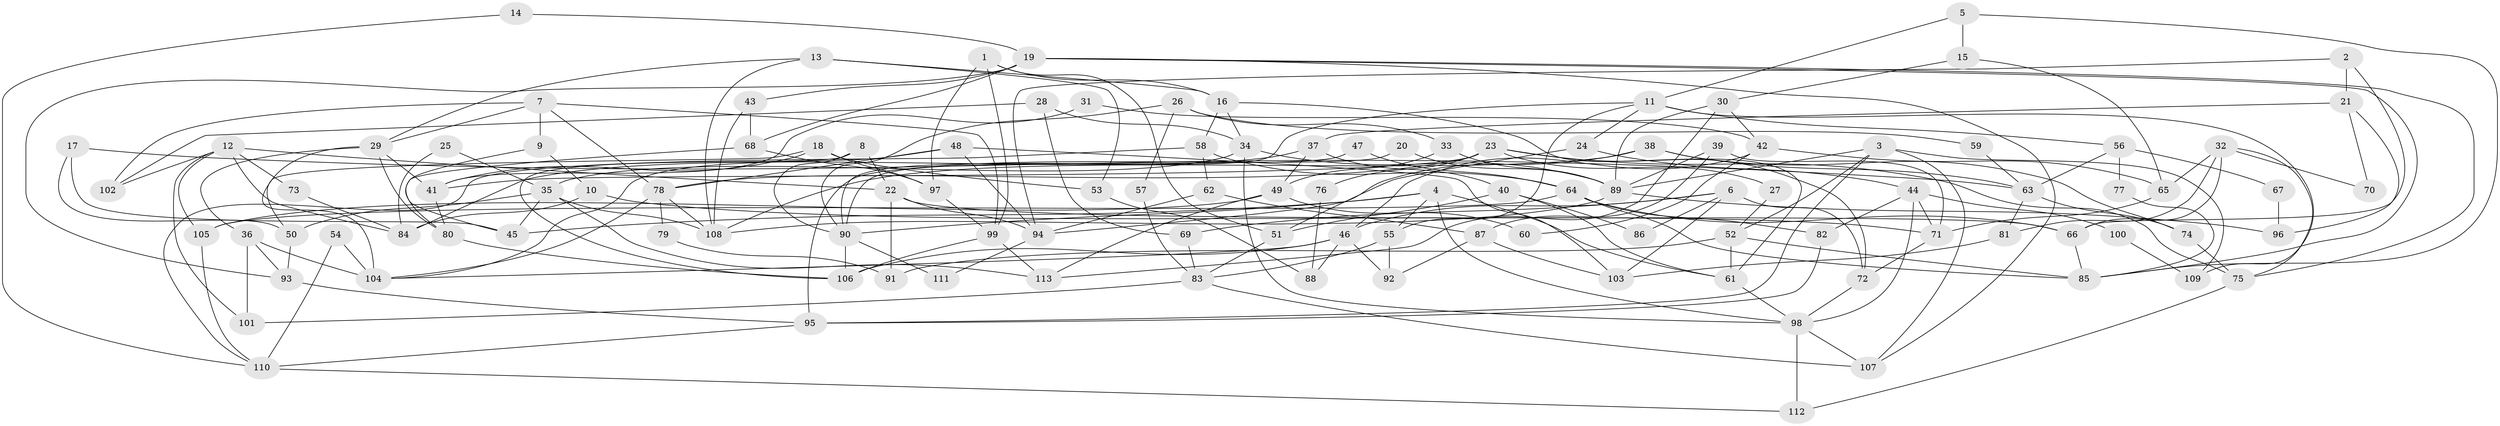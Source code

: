 // Generated by graph-tools (version 1.1) at 2025/50/03/09/25 03:50:05]
// undirected, 113 vertices, 226 edges
graph export_dot {
graph [start="1"]
  node [color=gray90,style=filled];
  1;
  2;
  3;
  4;
  5;
  6;
  7;
  8;
  9;
  10;
  11;
  12;
  13;
  14;
  15;
  16;
  17;
  18;
  19;
  20;
  21;
  22;
  23;
  24;
  25;
  26;
  27;
  28;
  29;
  30;
  31;
  32;
  33;
  34;
  35;
  36;
  37;
  38;
  39;
  40;
  41;
  42;
  43;
  44;
  45;
  46;
  47;
  48;
  49;
  50;
  51;
  52;
  53;
  54;
  55;
  56;
  57;
  58;
  59;
  60;
  61;
  62;
  63;
  64;
  65;
  66;
  67;
  68;
  69;
  70;
  71;
  72;
  73;
  74;
  75;
  76;
  77;
  78;
  79;
  80;
  81;
  82;
  83;
  84;
  85;
  86;
  87;
  88;
  89;
  90;
  91;
  92;
  93;
  94;
  95;
  96;
  97;
  98;
  99;
  100;
  101;
  102;
  103;
  104;
  105;
  106;
  107;
  108;
  109;
  110;
  111;
  112;
  113;
  1 -- 97;
  1 -- 51;
  1 -- 16;
  1 -- 99;
  2 -- 66;
  2 -- 94;
  2 -- 21;
  3 -- 52;
  3 -- 107;
  3 -- 89;
  3 -- 95;
  3 -- 109;
  4 -- 98;
  4 -- 45;
  4 -- 55;
  4 -- 61;
  4 -- 90;
  5 -- 15;
  5 -- 85;
  5 -- 11;
  6 -- 72;
  6 -- 46;
  6 -- 69;
  6 -- 86;
  6 -- 103;
  7 -- 99;
  7 -- 29;
  7 -- 9;
  7 -- 78;
  7 -- 102;
  8 -- 90;
  8 -- 106;
  8 -- 22;
  9 -- 45;
  9 -- 10;
  10 -- 71;
  10 -- 84;
  11 -- 55;
  11 -- 24;
  11 -- 56;
  11 -- 90;
  11 -- 109;
  12 -- 102;
  12 -- 22;
  12 -- 73;
  12 -- 84;
  12 -- 101;
  12 -- 105;
  13 -- 108;
  13 -- 29;
  13 -- 16;
  13 -- 53;
  14 -- 19;
  14 -- 110;
  15 -- 30;
  15 -- 65;
  16 -- 34;
  16 -- 58;
  16 -- 61;
  17 -- 50;
  17 -- 63;
  17 -- 45;
  18 -- 97;
  18 -- 41;
  18 -- 50;
  18 -- 53;
  19 -- 93;
  19 -- 85;
  19 -- 43;
  19 -- 68;
  19 -- 75;
  19 -- 107;
  20 -- 89;
  20 -- 90;
  21 -- 37;
  21 -- 70;
  21 -- 96;
  22 -- 94;
  22 -- 66;
  22 -- 91;
  23 -- 75;
  23 -- 78;
  23 -- 27;
  23 -- 41;
  23 -- 72;
  23 -- 76;
  24 -- 44;
  24 -- 51;
  25 -- 35;
  25 -- 84;
  26 -- 33;
  26 -- 90;
  26 -- 57;
  26 -- 59;
  27 -- 52;
  28 -- 34;
  28 -- 69;
  28 -- 102;
  29 -- 80;
  29 -- 36;
  29 -- 41;
  29 -- 104;
  30 -- 113;
  30 -- 89;
  30 -- 42;
  31 -- 42;
  31 -- 41;
  32 -- 66;
  32 -- 75;
  32 -- 65;
  32 -- 70;
  32 -- 81;
  33 -- 49;
  33 -- 89;
  34 -- 98;
  34 -- 35;
  34 -- 89;
  35 -- 108;
  35 -- 45;
  35 -- 50;
  35 -- 113;
  36 -- 104;
  36 -- 93;
  36 -- 101;
  37 -- 40;
  37 -- 84;
  37 -- 49;
  38 -- 74;
  38 -- 94;
  38 -- 63;
  38 -- 108;
  39 -- 71;
  39 -- 89;
  39 -- 87;
  40 -- 51;
  40 -- 61;
  40 -- 86;
  41 -- 80;
  42 -- 46;
  42 -- 60;
  42 -- 65;
  43 -- 108;
  43 -- 68;
  44 -- 98;
  44 -- 71;
  44 -- 82;
  44 -- 100;
  46 -- 104;
  46 -- 106;
  46 -- 88;
  46 -- 92;
  47 -- 64;
  47 -- 95;
  48 -- 78;
  48 -- 104;
  48 -- 94;
  48 -- 103;
  49 -- 113;
  49 -- 60;
  49 -- 105;
  50 -- 93;
  51 -- 83;
  52 -- 61;
  52 -- 85;
  52 -- 91;
  53 -- 88;
  54 -- 110;
  54 -- 104;
  55 -- 92;
  55 -- 83;
  56 -- 63;
  56 -- 67;
  56 -- 77;
  57 -- 83;
  58 -- 64;
  58 -- 62;
  58 -- 110;
  59 -- 63;
  61 -- 98;
  62 -- 87;
  62 -- 94;
  63 -- 81;
  63 -- 74;
  64 -- 82;
  64 -- 105;
  64 -- 66;
  64 -- 85;
  65 -- 71;
  66 -- 85;
  67 -- 96;
  68 -- 80;
  68 -- 97;
  69 -- 83;
  71 -- 72;
  72 -- 98;
  73 -- 84;
  74 -- 75;
  75 -- 112;
  76 -- 88;
  77 -- 85;
  78 -- 108;
  78 -- 79;
  78 -- 104;
  79 -- 91;
  80 -- 106;
  81 -- 103;
  82 -- 95;
  83 -- 101;
  83 -- 107;
  87 -- 103;
  87 -- 92;
  89 -- 96;
  89 -- 108;
  90 -- 106;
  90 -- 111;
  93 -- 95;
  94 -- 111;
  95 -- 110;
  97 -- 99;
  98 -- 107;
  98 -- 112;
  99 -- 106;
  99 -- 113;
  100 -- 109;
  105 -- 110;
  110 -- 112;
}
